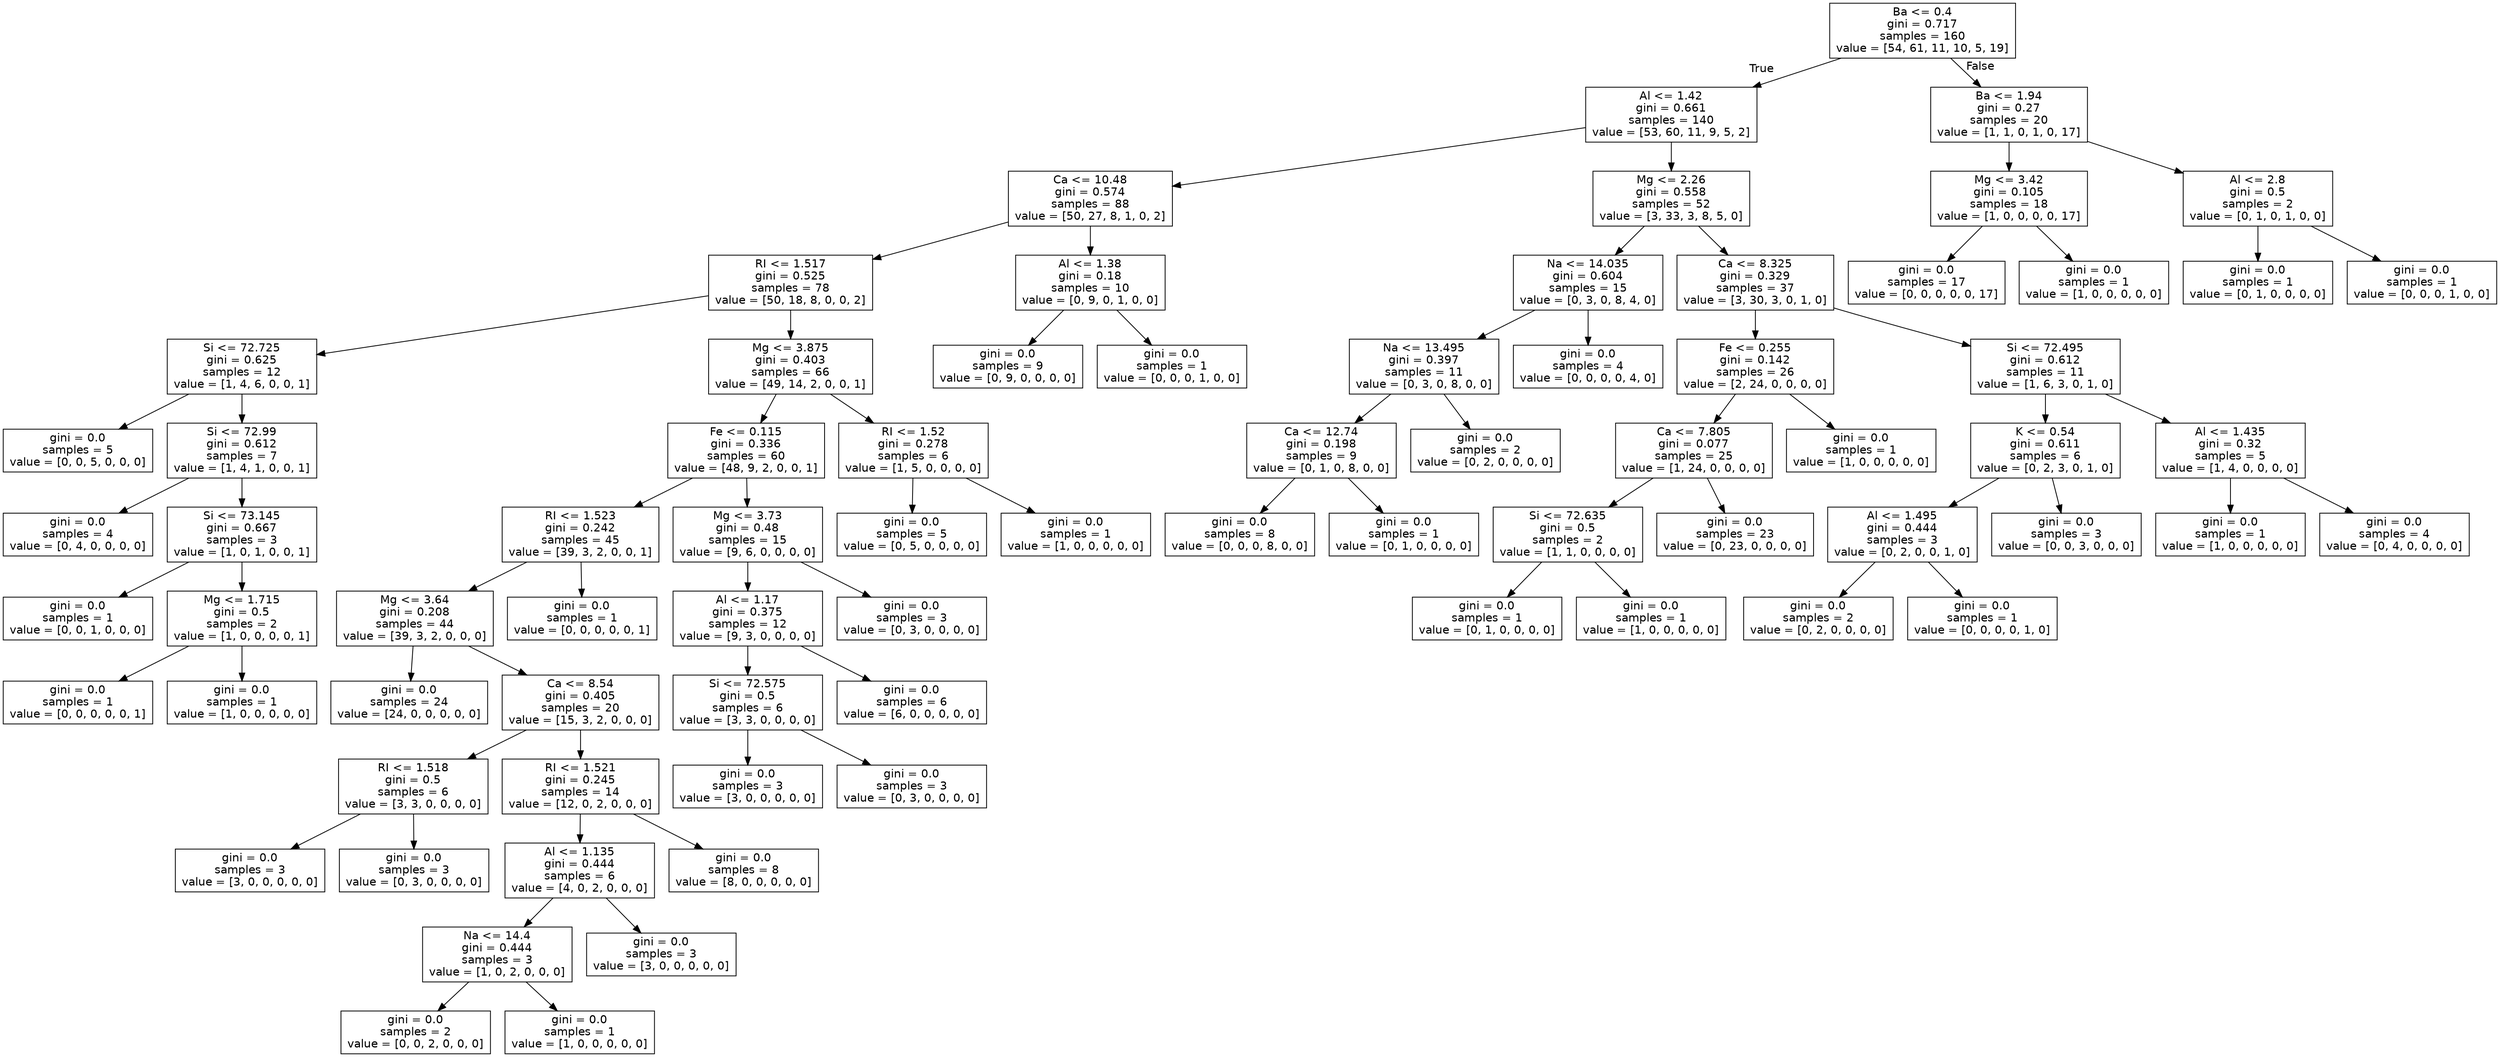 digraph Tree {
node [shape=box, fontname="helvetica"] ;
edge [fontname="helvetica"] ;
0 [label="Ba <= 0.4\ngini = 0.717\nsamples = 160\nvalue = [54, 61, 11, 10, 5, 19]"] ;
1 [label="Al <= 1.42\ngini = 0.661\nsamples = 140\nvalue = [53, 60, 11, 9, 5, 2]"] ;
0 -> 1 [labeldistance=2.5, labelangle=45, headlabel="True"] ;
2 [label="Ca <= 10.48\ngini = 0.574\nsamples = 88\nvalue = [50, 27, 8, 1, 0, 2]"] ;
1 -> 2 ;
3 [label="RI <= 1.517\ngini = 0.525\nsamples = 78\nvalue = [50, 18, 8, 0, 0, 2]"] ;
2 -> 3 ;
4 [label="Si <= 72.725\ngini = 0.625\nsamples = 12\nvalue = [1, 4, 6, 0, 0, 1]"] ;
3 -> 4 ;
5 [label="gini = 0.0\nsamples = 5\nvalue = [0, 0, 5, 0, 0, 0]"] ;
4 -> 5 ;
6 [label="Si <= 72.99\ngini = 0.612\nsamples = 7\nvalue = [1, 4, 1, 0, 0, 1]"] ;
4 -> 6 ;
7 [label="gini = 0.0\nsamples = 4\nvalue = [0, 4, 0, 0, 0, 0]"] ;
6 -> 7 ;
8 [label="Si <= 73.145\ngini = 0.667\nsamples = 3\nvalue = [1, 0, 1, 0, 0, 1]"] ;
6 -> 8 ;
9 [label="gini = 0.0\nsamples = 1\nvalue = [0, 0, 1, 0, 0, 0]"] ;
8 -> 9 ;
10 [label="Mg <= 1.715\ngini = 0.5\nsamples = 2\nvalue = [1, 0, 0, 0, 0, 1]"] ;
8 -> 10 ;
11 [label="gini = 0.0\nsamples = 1\nvalue = [0, 0, 0, 0, 0, 1]"] ;
10 -> 11 ;
12 [label="gini = 0.0\nsamples = 1\nvalue = [1, 0, 0, 0, 0, 0]"] ;
10 -> 12 ;
13 [label="Mg <= 3.875\ngini = 0.403\nsamples = 66\nvalue = [49, 14, 2, 0, 0, 1]"] ;
3 -> 13 ;
14 [label="Fe <= 0.115\ngini = 0.336\nsamples = 60\nvalue = [48, 9, 2, 0, 0, 1]"] ;
13 -> 14 ;
15 [label="RI <= 1.523\ngini = 0.242\nsamples = 45\nvalue = [39, 3, 2, 0, 0, 1]"] ;
14 -> 15 ;
16 [label="Mg <= 3.64\ngini = 0.208\nsamples = 44\nvalue = [39, 3, 2, 0, 0, 0]"] ;
15 -> 16 ;
17 [label="gini = 0.0\nsamples = 24\nvalue = [24, 0, 0, 0, 0, 0]"] ;
16 -> 17 ;
18 [label="Ca <= 8.54\ngini = 0.405\nsamples = 20\nvalue = [15, 3, 2, 0, 0, 0]"] ;
16 -> 18 ;
19 [label="RI <= 1.518\ngini = 0.5\nsamples = 6\nvalue = [3, 3, 0, 0, 0, 0]"] ;
18 -> 19 ;
20 [label="gini = 0.0\nsamples = 3\nvalue = [3, 0, 0, 0, 0, 0]"] ;
19 -> 20 ;
21 [label="gini = 0.0\nsamples = 3\nvalue = [0, 3, 0, 0, 0, 0]"] ;
19 -> 21 ;
22 [label="RI <= 1.521\ngini = 0.245\nsamples = 14\nvalue = [12, 0, 2, 0, 0, 0]"] ;
18 -> 22 ;
23 [label="Al <= 1.135\ngini = 0.444\nsamples = 6\nvalue = [4, 0, 2, 0, 0, 0]"] ;
22 -> 23 ;
24 [label="Na <= 14.4\ngini = 0.444\nsamples = 3\nvalue = [1, 0, 2, 0, 0, 0]"] ;
23 -> 24 ;
25 [label="gini = 0.0\nsamples = 2\nvalue = [0, 0, 2, 0, 0, 0]"] ;
24 -> 25 ;
26 [label="gini = 0.0\nsamples = 1\nvalue = [1, 0, 0, 0, 0, 0]"] ;
24 -> 26 ;
27 [label="gini = 0.0\nsamples = 3\nvalue = [3, 0, 0, 0, 0, 0]"] ;
23 -> 27 ;
28 [label="gini = 0.0\nsamples = 8\nvalue = [8, 0, 0, 0, 0, 0]"] ;
22 -> 28 ;
29 [label="gini = 0.0\nsamples = 1\nvalue = [0, 0, 0, 0, 0, 1]"] ;
15 -> 29 ;
30 [label="Mg <= 3.73\ngini = 0.48\nsamples = 15\nvalue = [9, 6, 0, 0, 0, 0]"] ;
14 -> 30 ;
31 [label="Al <= 1.17\ngini = 0.375\nsamples = 12\nvalue = [9, 3, 0, 0, 0, 0]"] ;
30 -> 31 ;
32 [label="Si <= 72.575\ngini = 0.5\nsamples = 6\nvalue = [3, 3, 0, 0, 0, 0]"] ;
31 -> 32 ;
33 [label="gini = 0.0\nsamples = 3\nvalue = [3, 0, 0, 0, 0, 0]"] ;
32 -> 33 ;
34 [label="gini = 0.0\nsamples = 3\nvalue = [0, 3, 0, 0, 0, 0]"] ;
32 -> 34 ;
35 [label="gini = 0.0\nsamples = 6\nvalue = [6, 0, 0, 0, 0, 0]"] ;
31 -> 35 ;
36 [label="gini = 0.0\nsamples = 3\nvalue = [0, 3, 0, 0, 0, 0]"] ;
30 -> 36 ;
37 [label="RI <= 1.52\ngini = 0.278\nsamples = 6\nvalue = [1, 5, 0, 0, 0, 0]"] ;
13 -> 37 ;
38 [label="gini = 0.0\nsamples = 5\nvalue = [0, 5, 0, 0, 0, 0]"] ;
37 -> 38 ;
39 [label="gini = 0.0\nsamples = 1\nvalue = [1, 0, 0, 0, 0, 0]"] ;
37 -> 39 ;
40 [label="Al <= 1.38\ngini = 0.18\nsamples = 10\nvalue = [0, 9, 0, 1, 0, 0]"] ;
2 -> 40 ;
41 [label="gini = 0.0\nsamples = 9\nvalue = [0, 9, 0, 0, 0, 0]"] ;
40 -> 41 ;
42 [label="gini = 0.0\nsamples = 1\nvalue = [0, 0, 0, 1, 0, 0]"] ;
40 -> 42 ;
43 [label="Mg <= 2.26\ngini = 0.558\nsamples = 52\nvalue = [3, 33, 3, 8, 5, 0]"] ;
1 -> 43 ;
44 [label="Na <= 14.035\ngini = 0.604\nsamples = 15\nvalue = [0, 3, 0, 8, 4, 0]"] ;
43 -> 44 ;
45 [label="Na <= 13.495\ngini = 0.397\nsamples = 11\nvalue = [0, 3, 0, 8, 0, 0]"] ;
44 -> 45 ;
46 [label="Ca <= 12.74\ngini = 0.198\nsamples = 9\nvalue = [0, 1, 0, 8, 0, 0]"] ;
45 -> 46 ;
47 [label="gini = 0.0\nsamples = 8\nvalue = [0, 0, 0, 8, 0, 0]"] ;
46 -> 47 ;
48 [label="gini = 0.0\nsamples = 1\nvalue = [0, 1, 0, 0, 0, 0]"] ;
46 -> 48 ;
49 [label="gini = 0.0\nsamples = 2\nvalue = [0, 2, 0, 0, 0, 0]"] ;
45 -> 49 ;
50 [label="gini = 0.0\nsamples = 4\nvalue = [0, 0, 0, 0, 4, 0]"] ;
44 -> 50 ;
51 [label="Ca <= 8.325\ngini = 0.329\nsamples = 37\nvalue = [3, 30, 3, 0, 1, 0]"] ;
43 -> 51 ;
52 [label="Fe <= 0.255\ngini = 0.142\nsamples = 26\nvalue = [2, 24, 0, 0, 0, 0]"] ;
51 -> 52 ;
53 [label="Ca <= 7.805\ngini = 0.077\nsamples = 25\nvalue = [1, 24, 0, 0, 0, 0]"] ;
52 -> 53 ;
54 [label="Si <= 72.635\ngini = 0.5\nsamples = 2\nvalue = [1, 1, 0, 0, 0, 0]"] ;
53 -> 54 ;
55 [label="gini = 0.0\nsamples = 1\nvalue = [0, 1, 0, 0, 0, 0]"] ;
54 -> 55 ;
56 [label="gini = 0.0\nsamples = 1\nvalue = [1, 0, 0, 0, 0, 0]"] ;
54 -> 56 ;
57 [label="gini = 0.0\nsamples = 23\nvalue = [0, 23, 0, 0, 0, 0]"] ;
53 -> 57 ;
58 [label="gini = 0.0\nsamples = 1\nvalue = [1, 0, 0, 0, 0, 0]"] ;
52 -> 58 ;
59 [label="Si <= 72.495\ngini = 0.612\nsamples = 11\nvalue = [1, 6, 3, 0, 1, 0]"] ;
51 -> 59 ;
60 [label="K <= 0.54\ngini = 0.611\nsamples = 6\nvalue = [0, 2, 3, 0, 1, 0]"] ;
59 -> 60 ;
61 [label="Al <= 1.495\ngini = 0.444\nsamples = 3\nvalue = [0, 2, 0, 0, 1, 0]"] ;
60 -> 61 ;
62 [label="gini = 0.0\nsamples = 2\nvalue = [0, 2, 0, 0, 0, 0]"] ;
61 -> 62 ;
63 [label="gini = 0.0\nsamples = 1\nvalue = [0, 0, 0, 0, 1, 0]"] ;
61 -> 63 ;
64 [label="gini = 0.0\nsamples = 3\nvalue = [0, 0, 3, 0, 0, 0]"] ;
60 -> 64 ;
65 [label="Al <= 1.435\ngini = 0.32\nsamples = 5\nvalue = [1, 4, 0, 0, 0, 0]"] ;
59 -> 65 ;
66 [label="gini = 0.0\nsamples = 1\nvalue = [1, 0, 0, 0, 0, 0]"] ;
65 -> 66 ;
67 [label="gini = 0.0\nsamples = 4\nvalue = [0, 4, 0, 0, 0, 0]"] ;
65 -> 67 ;
68 [label="Ba <= 1.94\ngini = 0.27\nsamples = 20\nvalue = [1, 1, 0, 1, 0, 17]"] ;
0 -> 68 [labeldistance=2.5, labelangle=-45, headlabel="False"] ;
69 [label="Mg <= 3.42\ngini = 0.105\nsamples = 18\nvalue = [1, 0, 0, 0, 0, 17]"] ;
68 -> 69 ;
70 [label="gini = 0.0\nsamples = 17\nvalue = [0, 0, 0, 0, 0, 17]"] ;
69 -> 70 ;
71 [label="gini = 0.0\nsamples = 1\nvalue = [1, 0, 0, 0, 0, 0]"] ;
69 -> 71 ;
72 [label="Al <= 2.8\ngini = 0.5\nsamples = 2\nvalue = [0, 1, 0, 1, 0, 0]"] ;
68 -> 72 ;
73 [label="gini = 0.0\nsamples = 1\nvalue = [0, 1, 0, 0, 0, 0]"] ;
72 -> 73 ;
74 [label="gini = 0.0\nsamples = 1\nvalue = [0, 0, 0, 1, 0, 0]"] ;
72 -> 74 ;
}